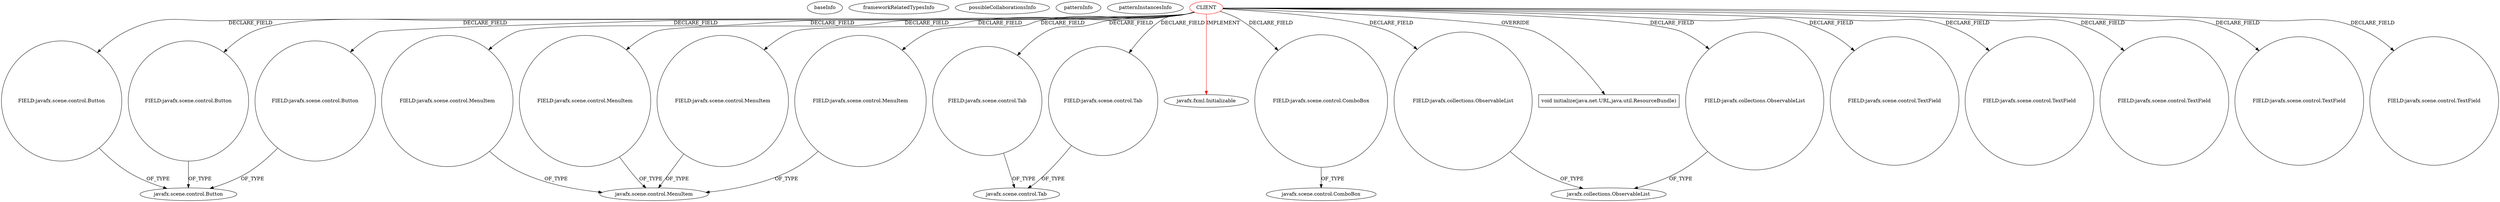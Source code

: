 digraph {
baseInfo[graphId=2032,category="pattern",isAnonymous=false,possibleRelation=false]
frameworkRelatedTypesInfo[0="javafx.fxml.Initializable"]
possibleCollaborationsInfo[]
patternInfo[frequency=2.0,patternRootClient=0]
patternInstancesInfo[0="JustinAarden-C2J-Stamboom~/JustinAarden-C2J-Stamboom/C2J-Stamboom-master/src/stamboom/gui/StamboomFXController.java~StamboomFXController~734",1="JoshuaHanrahan-DVDCollectionApp~/JoshuaHanrahan-DVDCollectionApp/DVDCollectionApp-master/src/dvdcollectionapp/view/DvdcollectionappfxmlController.java~DvdcollectionappfxmlController~728"]
56[label="FIELD:javafx.scene.control.Tab",vertexType="FIELD_DECLARATION",isFrameworkType=false,shape=circle]
0[label="CLIENT",vertexType="ROOT_CLIENT_CLASS_DECLARATION",isFrameworkType=false,color=red]
6[label="FIELD:javafx.scene.control.Button",vertexType="FIELD_DECLARATION",isFrameworkType=false,shape=circle]
4[label="FIELD:javafx.scene.control.Button",vertexType="FIELD_DECLARATION",isFrameworkType=false,shape=circle]
10[label="FIELD:javafx.scene.control.Button",vertexType="FIELD_DECLARATION",isFrameworkType=false,shape=circle]
40[label="FIELD:javafx.scene.control.MenuItem",vertexType="FIELD_DECLARATION",isFrameworkType=false,shape=circle]
44[label="FIELD:javafx.scene.control.MenuItem",vertexType="FIELD_DECLARATION",isFrameworkType=false,shape=circle]
42[label="FIELD:javafx.scene.control.MenuItem",vertexType="FIELD_DECLARATION",isFrameworkType=false,shape=circle]
46[label="FIELD:javafx.scene.control.MenuItem",vertexType="FIELD_DECLARATION",isFrameworkType=false,shape=circle]
18[label="FIELD:javafx.scene.control.ComboBox",vertexType="FIELD_DECLARATION",isFrameworkType=false,shape=circle]
1[label="javafx.fxml.Initializable",vertexType="FRAMEWORK_INTERFACE_TYPE",isFrameworkType=false]
30[label="FIELD:javafx.collections.ObservableList",vertexType="FIELD_DECLARATION",isFrameworkType=false,shape=circle]
3[label="javafx.collections.ObservableList",vertexType="FRAMEWORK_INTERFACE_TYPE",isFrameworkType=false]
48[label="FIELD:javafx.collections.ObservableList",vertexType="FIELD_DECLARATION",isFrameworkType=false,shape=circle]
51[label="javafx.scene.control.Tab",vertexType="FRAMEWORK_CLASS_TYPE",isFrameworkType=false]
96[label="void initialize(java.net.URL,java.util.ResourceBundle)",vertexType="OVERRIDING_METHOD_DECLARATION",isFrameworkType=false,shape=box]
41[label="javafx.scene.control.MenuItem",vertexType="FRAMEWORK_CLASS_TYPE",isFrameworkType=false]
5[label="javafx.scene.control.Button",vertexType="FRAMEWORK_CLASS_TYPE",isFrameworkType=false]
15[label="javafx.scene.control.ComboBox",vertexType="FRAMEWORK_CLASS_TYPE",isFrameworkType=false]
54[label="FIELD:javafx.scene.control.Tab",vertexType="FIELD_DECLARATION",isFrameworkType=false,shape=circle]
82[label="FIELD:javafx.scene.control.TextField",vertexType="FIELD_DECLARATION",isFrameworkType=false,shape=circle]
68[label="FIELD:javafx.scene.control.TextField",vertexType="FIELD_DECLARATION",isFrameworkType=false,shape=circle]
74[label="FIELD:javafx.scene.control.TextField",vertexType="FIELD_DECLARATION",isFrameworkType=false,shape=circle]
66[label="FIELD:javafx.scene.control.TextField",vertexType="FIELD_DECLARATION",isFrameworkType=false,shape=circle]
84[label="FIELD:javafx.scene.control.TextField",vertexType="FIELD_DECLARATION",isFrameworkType=false,shape=circle]
0->1[label="IMPLEMENT",color=red]
0->56[label="DECLARE_FIELD"]
0->42[label="DECLARE_FIELD"]
10->5[label="OF_TYPE"]
44->41[label="OF_TYPE"]
0->40[label="DECLARE_FIELD"]
6->5[label="OF_TYPE"]
48->3[label="OF_TYPE"]
0->46[label="DECLARE_FIELD"]
46->41[label="OF_TYPE"]
0->18[label="DECLARE_FIELD"]
0->54[label="DECLARE_FIELD"]
40->41[label="OF_TYPE"]
56->51[label="OF_TYPE"]
0->66[label="DECLARE_FIELD"]
0->10[label="DECLARE_FIELD"]
18->15[label="OF_TYPE"]
0->68[label="DECLARE_FIELD"]
0->4[label="DECLARE_FIELD"]
0->6[label="DECLARE_FIELD"]
4->5[label="OF_TYPE"]
0->74[label="DECLARE_FIELD"]
0->82[label="DECLARE_FIELD"]
0->44[label="DECLARE_FIELD"]
30->3[label="OF_TYPE"]
54->51[label="OF_TYPE"]
0->30[label="DECLARE_FIELD"]
0->84[label="DECLARE_FIELD"]
0->48[label="DECLARE_FIELD"]
0->96[label="OVERRIDE"]
42->41[label="OF_TYPE"]
}

